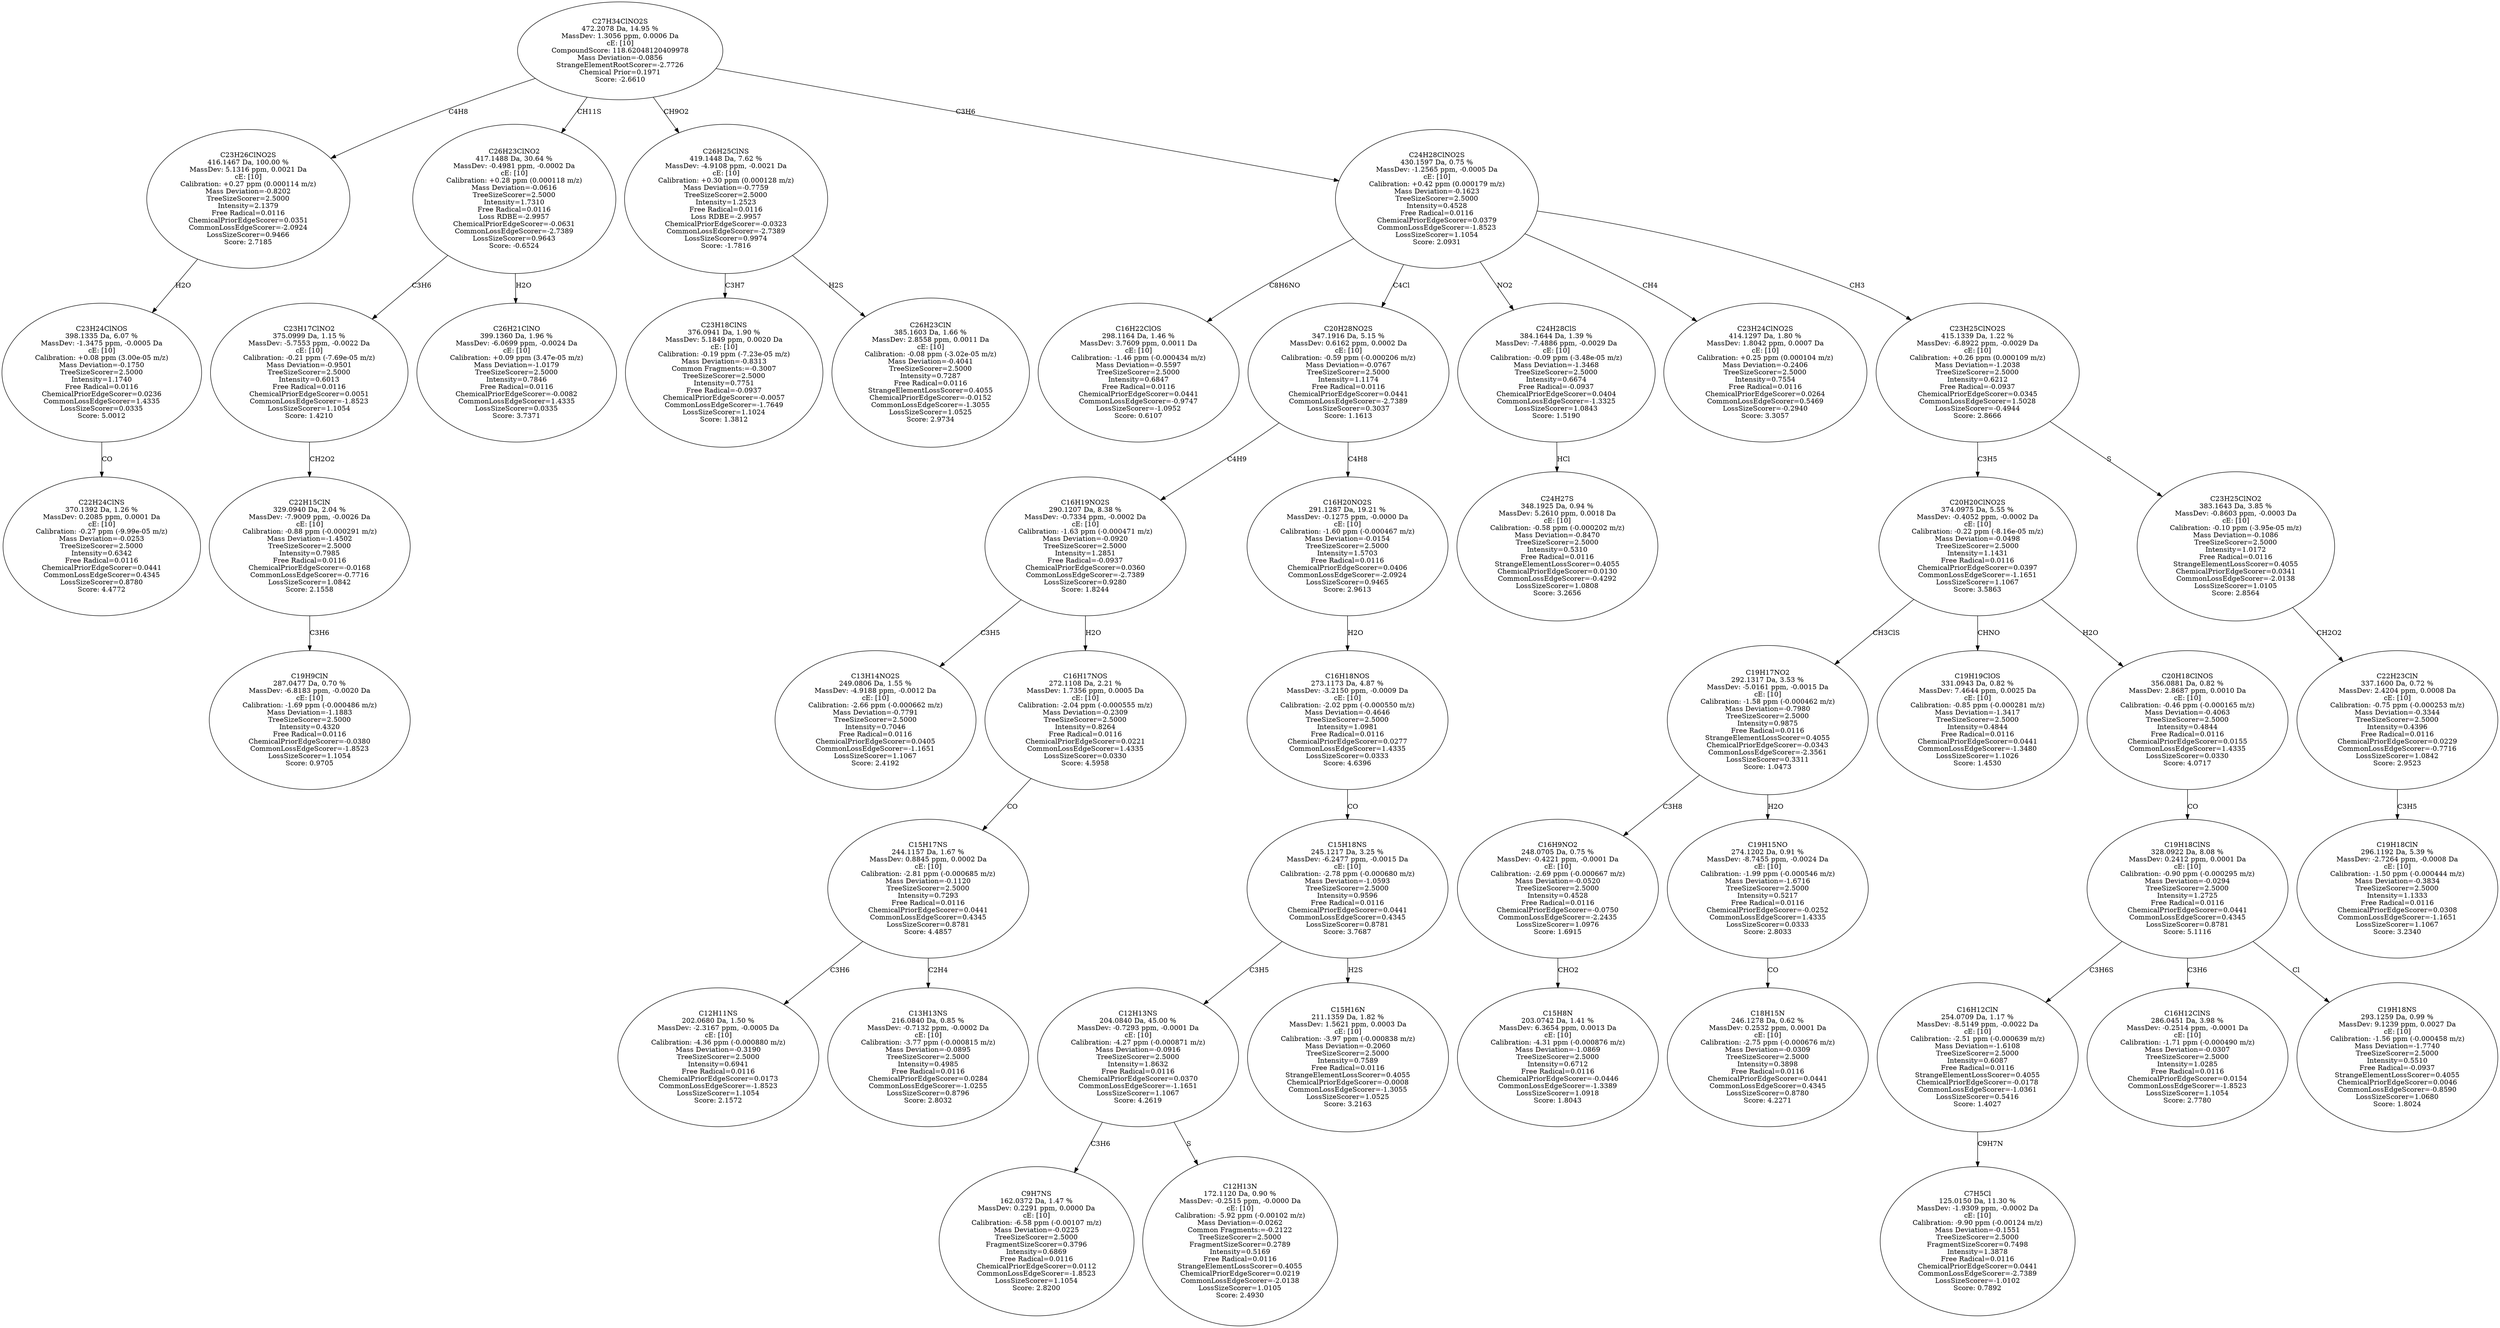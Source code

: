 strict digraph {
v1 [label="C22H24ClNS\n370.1392 Da, 1.26 %\nMassDev: 0.2085 ppm, 0.0001 Da\ncE: [10]\nCalibration: -0.27 ppm (-9.99e-05 m/z)\nMass Deviation=-0.0253\nTreeSizeScorer=2.5000\nIntensity=0.6342\nFree Radical=0.0116\nChemicalPriorEdgeScorer=0.0441\nCommonLossEdgeScorer=0.4345\nLossSizeScorer=0.8780\nScore: 4.4772"];
v2 [label="C23H24ClNOS\n398.1335 Da, 6.07 %\nMassDev: -1.3475 ppm, -0.0005 Da\ncE: [10]\nCalibration: +0.08 ppm (3.00e-05 m/z)\nMass Deviation=-0.1750\nTreeSizeScorer=2.5000\nIntensity=1.1740\nFree Radical=0.0116\nChemicalPriorEdgeScorer=0.0236\nCommonLossEdgeScorer=1.4335\nLossSizeScorer=0.0335\nScore: 5.0012"];
v3 [label="C23H26ClNO2S\n416.1467 Da, 100.00 %\nMassDev: 5.1316 ppm, 0.0021 Da\ncE: [10]\nCalibration: +0.27 ppm (0.000114 m/z)\nMass Deviation=-0.8202\nTreeSizeScorer=2.5000\nIntensity=2.1379\nFree Radical=0.0116\nChemicalPriorEdgeScorer=0.0351\nCommonLossEdgeScorer=-2.0924\nLossSizeScorer=0.9466\nScore: 2.7185"];
v4 [label="C19H9ClN\n287.0477 Da, 0.70 %\nMassDev: -6.8183 ppm, -0.0020 Da\ncE: [10]\nCalibration: -1.69 ppm (-0.000486 m/z)\nMass Deviation=-1.1883\nTreeSizeScorer=2.5000\nIntensity=0.4320\nFree Radical=0.0116\nChemicalPriorEdgeScorer=-0.0380\nCommonLossEdgeScorer=-1.8523\nLossSizeScorer=1.1054\nScore: 0.9705"];
v5 [label="C22H15ClN\n329.0940 Da, 2.04 %\nMassDev: -7.9009 ppm, -0.0026 Da\ncE: [10]\nCalibration: -0.88 ppm (-0.000291 m/z)\nMass Deviation=-1.4502\nTreeSizeScorer=2.5000\nIntensity=0.7985\nFree Radical=0.0116\nChemicalPriorEdgeScorer=-0.0168\nCommonLossEdgeScorer=-0.7716\nLossSizeScorer=1.0842\nScore: 2.1558"];
v6 [label="C23H17ClNO2\n375.0999 Da, 1.15 %\nMassDev: -5.7553 ppm, -0.0022 Da\ncE: [10]\nCalibration: -0.21 ppm (-7.69e-05 m/z)\nMass Deviation=-0.9501\nTreeSizeScorer=2.5000\nIntensity=0.6013\nFree Radical=0.0116\nChemicalPriorEdgeScorer=0.0051\nCommonLossEdgeScorer=-1.8523\nLossSizeScorer=1.1054\nScore: 1.4210"];
v7 [label="C26H21ClNO\n399.1360 Da, 1.96 %\nMassDev: -6.0699 ppm, -0.0024 Da\ncE: [10]\nCalibration: +0.09 ppm (3.47e-05 m/z)\nMass Deviation=-1.0179\nTreeSizeScorer=2.5000\nIntensity=0.7846\nFree Radical=0.0116\nChemicalPriorEdgeScorer=-0.0082\nCommonLossEdgeScorer=1.4335\nLossSizeScorer=0.0335\nScore: 3.7371"];
v8 [label="C26H23ClNO2\n417.1488 Da, 30.64 %\nMassDev: -0.4981 ppm, -0.0002 Da\ncE: [10]\nCalibration: +0.28 ppm (0.000118 m/z)\nMass Deviation=-0.0616\nTreeSizeScorer=2.5000\nIntensity=1.7310\nFree Radical=0.0116\nLoss RDBE=-2.9957\nChemicalPriorEdgeScorer=-0.0631\nCommonLossEdgeScorer=-2.7389\nLossSizeScorer=0.9643\nScore: -0.6524"];
v9 [label="C23H18ClNS\n376.0941 Da, 1.90 %\nMassDev: 5.1849 ppm, 0.0020 Da\ncE: [10]\nCalibration: -0.19 ppm (-7.23e-05 m/z)\nMass Deviation=-0.8313\nCommon Fragments:=-0.3007\nTreeSizeScorer=2.5000\nIntensity=0.7751\nFree Radical=-0.0937\nChemicalPriorEdgeScorer=-0.0057\nCommonLossEdgeScorer=-1.7649\nLossSizeScorer=1.1024\nScore: 1.3812"];
v10 [label="C26H23ClN\n385.1603 Da, 1.66 %\nMassDev: 2.8558 ppm, 0.0011 Da\ncE: [10]\nCalibration: -0.08 ppm (-3.02e-05 m/z)\nMass Deviation=-0.4041\nTreeSizeScorer=2.5000\nIntensity=0.7287\nFree Radical=0.0116\nStrangeElementLossScorer=0.4055\nChemicalPriorEdgeScorer=-0.0152\nCommonLossEdgeScorer=-1.3055\nLossSizeScorer=1.0525\nScore: 2.9734"];
v11 [label="C26H25ClNS\n419.1448 Da, 7.62 %\nMassDev: -4.9108 ppm, -0.0021 Da\ncE: [10]\nCalibration: +0.30 ppm (0.000128 m/z)\nMass Deviation=-0.7759\nTreeSizeScorer=2.5000\nIntensity=1.2523\nFree Radical=0.0116\nLoss RDBE=-2.9957\nChemicalPriorEdgeScorer=-0.0323\nCommonLossEdgeScorer=-2.7389\nLossSizeScorer=0.9974\nScore: -1.7816"];
v12 [label="C16H22ClOS\n298.1164 Da, 1.46 %\nMassDev: 3.7609 ppm, 0.0011 Da\ncE: [10]\nCalibration: -1.46 ppm (-0.000434 m/z)\nMass Deviation=-0.5597\nTreeSizeScorer=2.5000\nIntensity=0.6847\nFree Radical=0.0116\nChemicalPriorEdgeScorer=0.0441\nCommonLossEdgeScorer=-0.9747\nLossSizeScorer=-1.0952\nScore: 0.6107"];
v13 [label="C13H14NO2S\n249.0806 Da, 1.55 %\nMassDev: -4.9188 ppm, -0.0012 Da\ncE: [10]\nCalibration: -2.66 ppm (-0.000662 m/z)\nMass Deviation=-0.7791\nTreeSizeScorer=2.5000\nIntensity=0.7046\nFree Radical=0.0116\nChemicalPriorEdgeScorer=0.0405\nCommonLossEdgeScorer=-1.1651\nLossSizeScorer=1.1067\nScore: 2.4192"];
v14 [label="C12H11NS\n202.0680 Da, 1.50 %\nMassDev: -2.3167 ppm, -0.0005 Da\ncE: [10]\nCalibration: -4.36 ppm (-0.000880 m/z)\nMass Deviation=-0.3190\nTreeSizeScorer=2.5000\nIntensity=0.6941\nFree Radical=0.0116\nChemicalPriorEdgeScorer=0.0173\nCommonLossEdgeScorer=-1.8523\nLossSizeScorer=1.1054\nScore: 2.1572"];
v15 [label="C13H13NS\n216.0840 Da, 0.85 %\nMassDev: -0.7132 ppm, -0.0002 Da\ncE: [10]\nCalibration: -3.77 ppm (-0.000815 m/z)\nMass Deviation=-0.0895\nTreeSizeScorer=2.5000\nIntensity=0.4985\nFree Radical=0.0116\nChemicalPriorEdgeScorer=0.0284\nCommonLossEdgeScorer=-1.0255\nLossSizeScorer=0.8796\nScore: 2.8032"];
v16 [label="C15H17NS\n244.1157 Da, 1.67 %\nMassDev: 0.8845 ppm, 0.0002 Da\ncE: [10]\nCalibration: -2.81 ppm (-0.000685 m/z)\nMass Deviation=-0.1120\nTreeSizeScorer=2.5000\nIntensity=0.7293\nFree Radical=0.0116\nChemicalPriorEdgeScorer=0.0441\nCommonLossEdgeScorer=0.4345\nLossSizeScorer=0.8781\nScore: 4.4857"];
v17 [label="C16H17NOS\n272.1108 Da, 2.21 %\nMassDev: 1.7356 ppm, 0.0005 Da\ncE: [10]\nCalibration: -2.04 ppm (-0.000555 m/z)\nMass Deviation=-0.2309\nTreeSizeScorer=2.5000\nIntensity=0.8264\nFree Radical=0.0116\nChemicalPriorEdgeScorer=0.0221\nCommonLossEdgeScorer=1.4335\nLossSizeScorer=0.0330\nScore: 4.5958"];
v18 [label="C16H19NO2S\n290.1207 Da, 8.38 %\nMassDev: -0.7334 ppm, -0.0002 Da\ncE: [10]\nCalibration: -1.63 ppm (-0.000471 m/z)\nMass Deviation=-0.0920\nTreeSizeScorer=2.5000\nIntensity=1.2851\nFree Radical=-0.0937\nChemicalPriorEdgeScorer=0.0360\nCommonLossEdgeScorer=-2.7389\nLossSizeScorer=0.9280\nScore: 1.8244"];
v19 [label="C9H7NS\n162.0372 Da, 1.47 %\nMassDev: 0.2291 ppm, 0.0000 Da\ncE: [10]\nCalibration: -6.58 ppm (-0.00107 m/z)\nMass Deviation=-0.0225\nTreeSizeScorer=2.5000\nFragmentSizeScorer=0.3796\nIntensity=0.6869\nFree Radical=0.0116\nChemicalPriorEdgeScorer=0.0112\nCommonLossEdgeScorer=-1.8523\nLossSizeScorer=1.1054\nScore: 2.8200"];
v20 [label="C12H13N\n172.1120 Da, 0.90 %\nMassDev: -0.2515 ppm, -0.0000 Da\ncE: [10]\nCalibration: -5.92 ppm (-0.00102 m/z)\nMass Deviation=-0.0262\nCommon Fragments:=-0.2122\nTreeSizeScorer=2.5000\nFragmentSizeScorer=0.2789\nIntensity=0.5169\nFree Radical=0.0116\nStrangeElementLossScorer=0.4055\nChemicalPriorEdgeScorer=0.0219\nCommonLossEdgeScorer=-2.0138\nLossSizeScorer=1.0105\nScore: 2.4930"];
v21 [label="C12H13NS\n204.0840 Da, 45.00 %\nMassDev: -0.7293 ppm, -0.0001 Da\ncE: [10]\nCalibration: -4.27 ppm (-0.000871 m/z)\nMass Deviation=-0.0916\nTreeSizeScorer=2.5000\nIntensity=1.8632\nFree Radical=0.0116\nChemicalPriorEdgeScorer=0.0370\nCommonLossEdgeScorer=-1.1651\nLossSizeScorer=1.1067\nScore: 4.2619"];
v22 [label="C15H16N\n211.1359 Da, 1.82 %\nMassDev: 1.5621 ppm, 0.0003 Da\ncE: [10]\nCalibration: -3.97 ppm (-0.000838 m/z)\nMass Deviation=-0.2060\nTreeSizeScorer=2.5000\nIntensity=0.7589\nFree Radical=0.0116\nStrangeElementLossScorer=0.4055\nChemicalPriorEdgeScorer=-0.0008\nCommonLossEdgeScorer=-1.3055\nLossSizeScorer=1.0525\nScore: 3.2163"];
v23 [label="C15H18NS\n245.1217 Da, 3.25 %\nMassDev: -6.2477 ppm, -0.0015 Da\ncE: [10]\nCalibration: -2.78 ppm (-0.000680 m/z)\nMass Deviation=-1.0593\nTreeSizeScorer=2.5000\nIntensity=0.9596\nFree Radical=0.0116\nChemicalPriorEdgeScorer=0.0441\nCommonLossEdgeScorer=0.4345\nLossSizeScorer=0.8781\nScore: 3.7687"];
v24 [label="C16H18NOS\n273.1173 Da, 4.87 %\nMassDev: -3.2150 ppm, -0.0009 Da\ncE: [10]\nCalibration: -2.02 ppm (-0.000550 m/z)\nMass Deviation=-0.4646\nTreeSizeScorer=2.5000\nIntensity=1.0981\nFree Radical=0.0116\nChemicalPriorEdgeScorer=0.0277\nCommonLossEdgeScorer=1.4335\nLossSizeScorer=0.0333\nScore: 4.6396"];
v25 [label="C16H20NO2S\n291.1287 Da, 19.21 %\nMassDev: -0.1275 ppm, -0.0000 Da\ncE: [10]\nCalibration: -1.60 ppm (-0.000467 m/z)\nMass Deviation=-0.0154\nTreeSizeScorer=2.5000\nIntensity=1.5703\nFree Radical=0.0116\nChemicalPriorEdgeScorer=0.0406\nCommonLossEdgeScorer=-2.0924\nLossSizeScorer=0.9465\nScore: 2.9613"];
v26 [label="C20H28NO2S\n347.1916 Da, 5.15 %\nMassDev: 0.6162 ppm, 0.0002 Da\ncE: [10]\nCalibration: -0.59 ppm (-0.000206 m/z)\nMass Deviation=-0.0767\nTreeSizeScorer=2.5000\nIntensity=1.1174\nFree Radical=0.0116\nChemicalPriorEdgeScorer=0.0441\nCommonLossEdgeScorer=-2.7389\nLossSizeScorer=0.3037\nScore: 1.1613"];
v27 [label="C24H27S\n348.1925 Da, 0.94 %\nMassDev: 5.2610 ppm, 0.0018 Da\ncE: [10]\nCalibration: -0.58 ppm (-0.000202 m/z)\nMass Deviation=-0.8470\nTreeSizeScorer=2.5000\nIntensity=0.5310\nFree Radical=0.0116\nStrangeElementLossScorer=0.4055\nChemicalPriorEdgeScorer=0.0130\nCommonLossEdgeScorer=-0.4292\nLossSizeScorer=1.0808\nScore: 3.2656"];
v28 [label="C24H28ClS\n384.1644 Da, 1.39 %\nMassDev: -7.4886 ppm, -0.0029 Da\ncE: [10]\nCalibration: -0.09 ppm (-3.48e-05 m/z)\nMass Deviation=-1.3468\nTreeSizeScorer=2.5000\nIntensity=0.6674\nFree Radical=-0.0937\nChemicalPriorEdgeScorer=0.0404\nCommonLossEdgeScorer=-1.3325\nLossSizeScorer=1.0843\nScore: 1.5190"];
v29 [label="C23H24ClNO2S\n414.1297 Da, 1.80 %\nMassDev: 1.8042 ppm, 0.0007 Da\ncE: [10]\nCalibration: +0.25 ppm (0.000104 m/z)\nMass Deviation=-0.2406\nTreeSizeScorer=2.5000\nIntensity=0.7554\nFree Radical=0.0116\nChemicalPriorEdgeScorer=0.0264\nCommonLossEdgeScorer=0.5469\nLossSizeScorer=-0.2940\nScore: 3.3057"];
v30 [label="C15H8N\n203.0742 Da, 1.41 %\nMassDev: 6.3654 ppm, 0.0013 Da\ncE: [10]\nCalibration: -4.31 ppm (-0.000876 m/z)\nMass Deviation=-1.0869\nTreeSizeScorer=2.5000\nIntensity=0.6712\nFree Radical=0.0116\nChemicalPriorEdgeScorer=-0.0446\nCommonLossEdgeScorer=-1.3389\nLossSizeScorer=1.0918\nScore: 1.8043"];
v31 [label="C16H9NO2\n248.0705 Da, 0.75 %\nMassDev: -0.4221 ppm, -0.0001 Da\ncE: [10]\nCalibration: -2.69 ppm (-0.000667 m/z)\nMass Deviation=-0.0520\nTreeSizeScorer=2.5000\nIntensity=0.4528\nFree Radical=0.0116\nChemicalPriorEdgeScorer=-0.0750\nCommonLossEdgeScorer=-2.2435\nLossSizeScorer=1.0976\nScore: 1.6915"];
v32 [label="C18H15N\n246.1278 Da, 0.62 %\nMassDev: 0.2532 ppm, 0.0001 Da\ncE: [10]\nCalibration: -2.75 ppm (-0.000676 m/z)\nMass Deviation=-0.0309\nTreeSizeScorer=2.5000\nIntensity=0.3898\nFree Radical=0.0116\nChemicalPriorEdgeScorer=0.0441\nCommonLossEdgeScorer=0.4345\nLossSizeScorer=0.8780\nScore: 4.2271"];
v33 [label="C19H15NO\n274.1202 Da, 0.91 %\nMassDev: -8.7455 ppm, -0.0024 Da\ncE: [10]\nCalibration: -1.99 ppm (-0.000546 m/z)\nMass Deviation=-1.6716\nTreeSizeScorer=2.5000\nIntensity=0.5217\nFree Radical=0.0116\nChemicalPriorEdgeScorer=-0.0252\nCommonLossEdgeScorer=1.4335\nLossSizeScorer=0.0333\nScore: 2.8033"];
v34 [label="C19H17NO2\n292.1317 Da, 3.53 %\nMassDev: -5.0161 ppm, -0.0015 Da\ncE: [10]\nCalibration: -1.58 ppm (-0.000462 m/z)\nMass Deviation=-0.7980\nTreeSizeScorer=2.5000\nIntensity=0.9875\nFree Radical=0.0116\nStrangeElementLossScorer=0.4055\nChemicalPriorEdgeScorer=-0.0343\nCommonLossEdgeScorer=-2.3561\nLossSizeScorer=0.3311\nScore: 1.0473"];
v35 [label="C19H19ClOS\n331.0943 Da, 0.82 %\nMassDev: 7.4644 ppm, 0.0025 Da\ncE: [10]\nCalibration: -0.85 ppm (-0.000281 m/z)\nMass Deviation=-1.3417\nTreeSizeScorer=2.5000\nIntensity=0.4844\nFree Radical=0.0116\nChemicalPriorEdgeScorer=0.0441\nCommonLossEdgeScorer=-1.3480\nLossSizeScorer=1.1026\nScore: 1.4530"];
v36 [label="C7H5Cl\n125.0150 Da, 11.30 %\nMassDev: -1.9309 ppm, -0.0002 Da\ncE: [10]\nCalibration: -9.90 ppm (-0.00124 m/z)\nMass Deviation=-0.1551\nTreeSizeScorer=2.5000\nFragmentSizeScorer=0.7498\nIntensity=1.3878\nFree Radical=0.0116\nChemicalPriorEdgeScorer=0.0441\nCommonLossEdgeScorer=-2.7389\nLossSizeScorer=-1.0102\nScore: 0.7892"];
v37 [label="C16H12ClN\n254.0709 Da, 1.17 %\nMassDev: -8.5149 ppm, -0.0022 Da\ncE: [10]\nCalibration: -2.51 ppm (-0.000639 m/z)\nMass Deviation=-1.6108\nTreeSizeScorer=2.5000\nIntensity=0.6087\nFree Radical=0.0116\nStrangeElementLossScorer=0.4055\nChemicalPriorEdgeScorer=-0.0178\nCommonLossEdgeScorer=-1.0361\nLossSizeScorer=0.5416\nScore: 1.4027"];
v38 [label="C16H12ClNS\n286.0451 Da, 3.98 %\nMassDev: -0.2514 ppm, -0.0001 Da\ncE: [10]\nCalibration: -1.71 ppm (-0.000490 m/z)\nMass Deviation=-0.0307\nTreeSizeScorer=2.5000\nIntensity=1.0285\nFree Radical=0.0116\nChemicalPriorEdgeScorer=0.0154\nCommonLossEdgeScorer=-1.8523\nLossSizeScorer=1.1054\nScore: 2.7780"];
v39 [label="C19H18NS\n293.1259 Da, 0.99 %\nMassDev: 9.1239 ppm, 0.0027 Da\ncE: [10]\nCalibration: -1.56 ppm (-0.000458 m/z)\nMass Deviation=-1.7740\nTreeSizeScorer=2.5000\nIntensity=0.5510\nFree Radical=-0.0937\nStrangeElementLossScorer=0.4055\nChemicalPriorEdgeScorer=0.0046\nCommonLossEdgeScorer=-0.8590\nLossSizeScorer=1.0680\nScore: 1.8024"];
v40 [label="C19H18ClNS\n328.0922 Da, 8.08 %\nMassDev: 0.2412 ppm, 0.0001 Da\ncE: [10]\nCalibration: -0.90 ppm (-0.000295 m/z)\nMass Deviation=-0.0294\nTreeSizeScorer=2.5000\nIntensity=1.2725\nFree Radical=0.0116\nChemicalPriorEdgeScorer=0.0441\nCommonLossEdgeScorer=0.4345\nLossSizeScorer=0.8781\nScore: 5.1116"];
v41 [label="C20H18ClNOS\n356.0881 Da, 0.82 %\nMassDev: 2.8687 ppm, 0.0010 Da\ncE: [10]\nCalibration: -0.46 ppm (-0.000165 m/z)\nMass Deviation=-0.4063\nTreeSizeScorer=2.5000\nIntensity=0.4844\nFree Radical=0.0116\nChemicalPriorEdgeScorer=0.0155\nCommonLossEdgeScorer=1.4335\nLossSizeScorer=0.0330\nScore: 4.0717"];
v42 [label="C20H20ClNO2S\n374.0975 Da, 5.55 %\nMassDev: -0.4052 ppm, -0.0002 Da\ncE: [10]\nCalibration: -0.22 ppm (-8.16e-05 m/z)\nMass Deviation=-0.0498\nTreeSizeScorer=2.5000\nIntensity=1.1431\nFree Radical=0.0116\nChemicalPriorEdgeScorer=0.0397\nCommonLossEdgeScorer=-1.1651\nLossSizeScorer=1.1067\nScore: 3.5863"];
v43 [label="C19H18ClN\n296.1192 Da, 5.39 %\nMassDev: -2.7264 ppm, -0.0008 Da\ncE: [10]\nCalibration: -1.50 ppm (-0.000444 m/z)\nMass Deviation=-0.3834\nTreeSizeScorer=2.5000\nIntensity=1.1333\nFree Radical=0.0116\nChemicalPriorEdgeScorer=0.0308\nCommonLossEdgeScorer=-1.1651\nLossSizeScorer=1.1067\nScore: 3.2340"];
v44 [label="C22H23ClN\n337.1600 Da, 0.72 %\nMassDev: 2.4204 ppm, 0.0008 Da\ncE: [10]\nCalibration: -0.75 ppm (-0.000253 m/z)\nMass Deviation=-0.3344\nTreeSizeScorer=2.5000\nIntensity=0.4396\nFree Radical=0.0116\nChemicalPriorEdgeScorer=0.0229\nCommonLossEdgeScorer=-0.7716\nLossSizeScorer=1.0842\nScore: 2.9523"];
v45 [label="C23H25ClNO2\n383.1643 Da, 3.85 %\nMassDev: -0.8603 ppm, -0.0003 Da\ncE: [10]\nCalibration: -0.10 ppm (-3.95e-05 m/z)\nMass Deviation=-0.1086\nTreeSizeScorer=2.5000\nIntensity=1.0172\nFree Radical=0.0116\nStrangeElementLossScorer=0.4055\nChemicalPriorEdgeScorer=0.0341\nCommonLossEdgeScorer=-2.0138\nLossSizeScorer=1.0105\nScore: 2.8564"];
v46 [label="C23H25ClNO2S\n415.1339 Da, 1.22 %\nMassDev: -6.8922 ppm, -0.0029 Da\ncE: [10]\nCalibration: +0.26 ppm (0.000109 m/z)\nMass Deviation=-1.2038\nTreeSizeScorer=2.5000\nIntensity=0.6212\nFree Radical=-0.0937\nChemicalPriorEdgeScorer=0.0345\nCommonLossEdgeScorer=1.5028\nLossSizeScorer=-0.4944\nScore: 2.8666"];
v47 [label="C24H28ClNO2S\n430.1597 Da, 0.75 %\nMassDev: -1.2565 ppm, -0.0005 Da\ncE: [10]\nCalibration: +0.42 ppm (0.000179 m/z)\nMass Deviation=-0.1623\nTreeSizeScorer=2.5000\nIntensity=0.4528\nFree Radical=0.0116\nChemicalPriorEdgeScorer=0.0379\nCommonLossEdgeScorer=-1.8523\nLossSizeScorer=1.1054\nScore: 2.0931"];
v48 [label="C27H34ClNO2S\n472.2078 Da, 14.95 %\nMassDev: 1.3056 ppm, 0.0006 Da\ncE: [10]\nCompoundScore: 118.62048120409978\nMass Deviation=-0.0856\nStrangeElementRootScorer=-2.7726\nChemical Prior=0.1971\nScore: -2.6610"];
v2 -> v1 [label="CO"];
v3 -> v2 [label="H2O"];
v48 -> v3 [label="C4H8"];
v5 -> v4 [label="C3H6"];
v6 -> v5 [label="CH2O2"];
v8 -> v6 [label="C3H6"];
v8 -> v7 [label="H2O"];
v48 -> v8 [label="CH11S"];
v11 -> v9 [label="C3H7"];
v11 -> v10 [label="H2S"];
v48 -> v11 [label="CH9O2"];
v47 -> v12 [label="C8H6NO"];
v18 -> v13 [label="C3H5"];
v16 -> v14 [label="C3H6"];
v16 -> v15 [label="C2H4"];
v17 -> v16 [label="CO"];
v18 -> v17 [label="H2O"];
v26 -> v18 [label="C4H9"];
v21 -> v19 [label="C3H6"];
v21 -> v20 [label="S"];
v23 -> v21 [label="C3H5"];
v23 -> v22 [label="H2S"];
v24 -> v23 [label="CO"];
v25 -> v24 [label="H2O"];
v26 -> v25 [label="C4H8"];
v47 -> v26 [label="C4Cl"];
v28 -> v27 [label="HCl"];
v47 -> v28 [label="NO2"];
v47 -> v29 [label="CH4"];
v31 -> v30 [label="CHO2"];
v34 -> v31 [label="C3H8"];
v33 -> v32 [label="CO"];
v34 -> v33 [label="H2O"];
v42 -> v34 [label="CH3ClS"];
v42 -> v35 [label="CHNO"];
v37 -> v36 [label="C9H7N"];
v40 -> v37 [label="C3H6S"];
v40 -> v38 [label="C3H6"];
v40 -> v39 [label="Cl"];
v41 -> v40 [label="CO"];
v42 -> v41 [label="H2O"];
v46 -> v42 [label="C3H5"];
v44 -> v43 [label="C3H5"];
v45 -> v44 [label="CH2O2"];
v46 -> v45 [label="S"];
v47 -> v46 [label="CH3"];
v48 -> v47 [label="C3H6"];
}